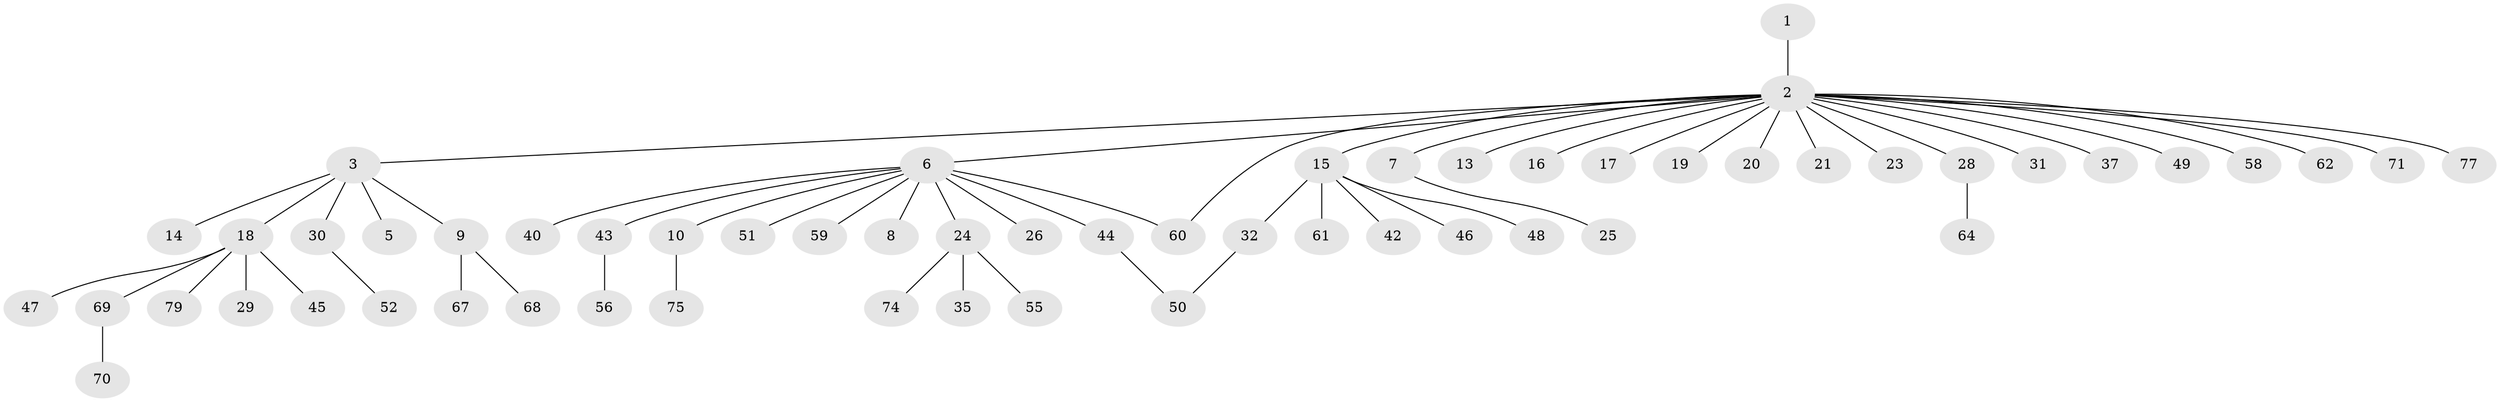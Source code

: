 // original degree distribution, {1: 0.620253164556962, 21: 0.012658227848101266, 7: 0.02531645569620253, 13: 0.012658227848101266, 2: 0.21518987341772153, 4: 0.0379746835443038, 3: 0.06329113924050633, 6: 0.012658227848101266}
// Generated by graph-tools (version 1.1) at 2025/41/03/06/25 10:41:49]
// undirected, 58 vertices, 59 edges
graph export_dot {
graph [start="1"]
  node [color=gray90,style=filled];
  1;
  2 [super="+63"];
  3 [super="+4"];
  5;
  6 [super="+38"];
  7 [super="+12"];
  8 [super="+11"];
  9 [super="+72"];
  10 [super="+41"];
  13;
  14;
  15 [super="+54"];
  16 [super="+36"];
  17 [super="+22"];
  18 [super="+27"];
  19;
  20 [super="+39"];
  21 [super="+76"];
  23;
  24 [super="+33"];
  25;
  26;
  28;
  29;
  30;
  31 [super="+34"];
  32 [super="+57"];
  35;
  37;
  40;
  42;
  43 [super="+78"];
  44 [super="+65"];
  45;
  46 [super="+73"];
  47;
  48;
  49 [super="+53"];
  50;
  51;
  52 [super="+66"];
  55;
  56;
  58;
  59;
  60;
  61;
  62;
  64;
  67;
  68;
  69;
  70;
  71;
  74;
  75;
  77;
  79;
  1 -- 2;
  2 -- 3;
  2 -- 6;
  2 -- 7;
  2 -- 13;
  2 -- 15;
  2 -- 16;
  2 -- 17;
  2 -- 19;
  2 -- 20;
  2 -- 21;
  2 -- 23;
  2 -- 28;
  2 -- 31;
  2 -- 37;
  2 -- 49;
  2 -- 58;
  2 -- 60;
  2 -- 62;
  2 -- 77;
  2 -- 71;
  3 -- 5;
  3 -- 9;
  3 -- 14;
  3 -- 18;
  3 -- 30;
  6 -- 8;
  6 -- 10;
  6 -- 24 [weight=2];
  6 -- 26;
  6 -- 40;
  6 -- 43;
  6 -- 44;
  6 -- 51;
  6 -- 59;
  6 -- 60;
  7 -- 25;
  9 -- 67;
  9 -- 68;
  10 -- 75;
  15 -- 32;
  15 -- 42;
  15 -- 46;
  15 -- 48;
  15 -- 61;
  18 -- 29;
  18 -- 45;
  18 -- 79;
  18 -- 69;
  18 -- 47;
  24 -- 55;
  24 -- 74;
  24 -- 35;
  28 -- 64;
  30 -- 52;
  32 -- 50;
  43 -- 56;
  44 -- 50;
  69 -- 70;
}
